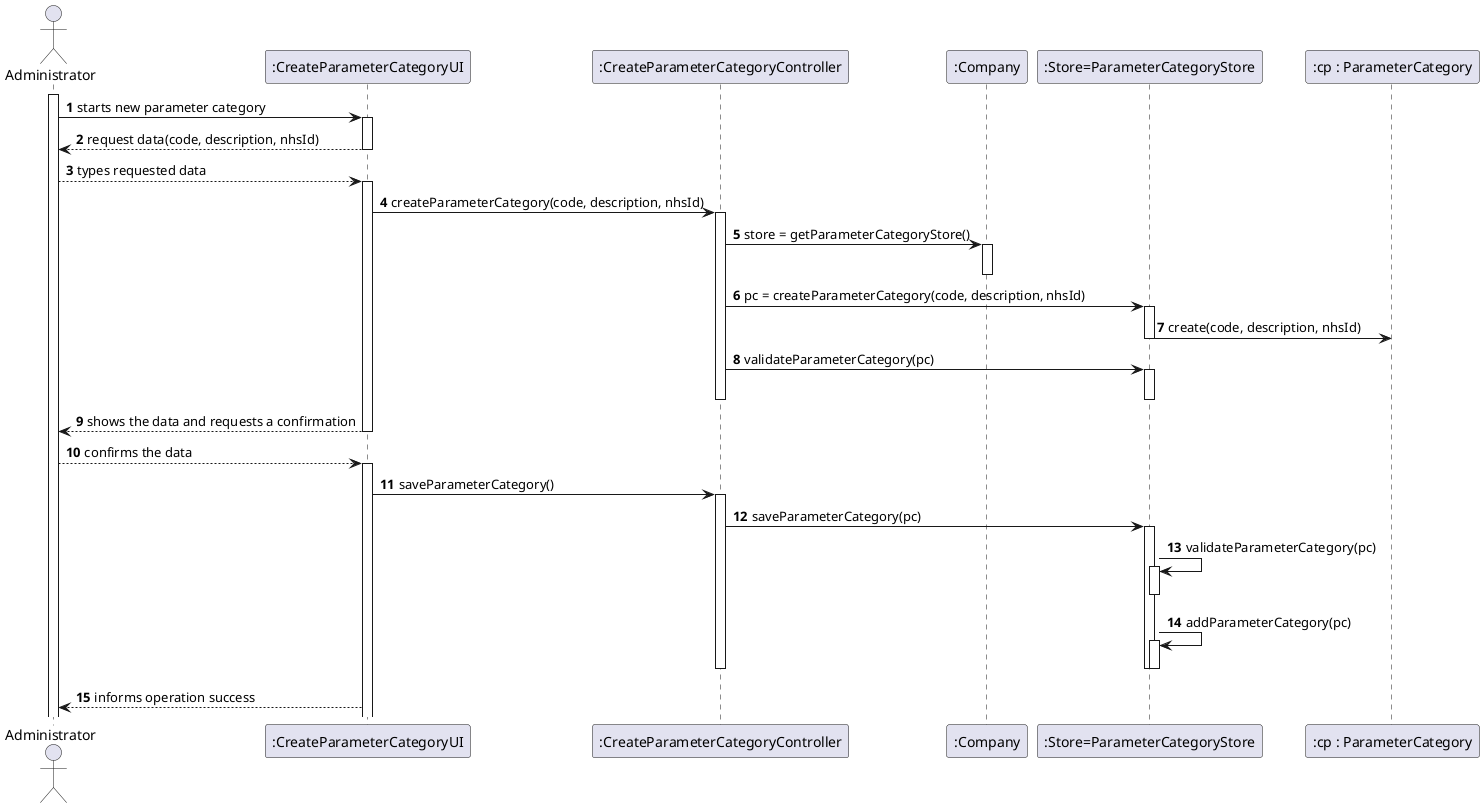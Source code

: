 @startuml
'https://plantuml.com/sequence-diagram

autonumber
'hide footbox
actor "Administrator" as ADM

participant ":CreateParameterCategoryUI" as UI
participant ":CreateParameterCategoryController" as CTRL
participant ":Company" as Ltd
participant ":Store=ParameterCategoryStore" as SPS
participant ":cp : ParameterCategory" as CP


activate ADM
ADM -> UI : starts new parameter category
activate UI
UI --> ADM: request data(code, description, nhsId)
deactivate UI
ADM --> UI: types requested data
activate UI
UI -> CTRL: createParameterCategory(code, description, nhsId)
activate CTRL
CTRL -> Ltd: store = getParameterCategoryStore()
activate Ltd
deactivate Ltd
CTRL -> SPS: pc = createParameterCategory(code, description, nhsId)
activate SPS
SPS -> CP: create(code, description, nhsId)
deactivate SPS
CTRL -> SPS: validateParameterCategory(pc)
activate SPS
deactivate SPS
deactivate CTRL
UI --> ADM: shows the data and requests a confirmation
deactivate UI
ADM --> UI: confirms the data
activate UI
UI -> CTRL: saveParameterCategory()
activate CTRL
CTRL -> SPS : saveParameterCategory(pc)
activate SPS
SPS -> SPS: validateParameterCategory(pc)
activate SPS
deactivate SPS
SPS -> SPS: addParameterCategory(pc)
activate SPS
deactivate SPS
deactivate SPS
deactivate CTRL
UI --> ADM: informs operation success


@enduml